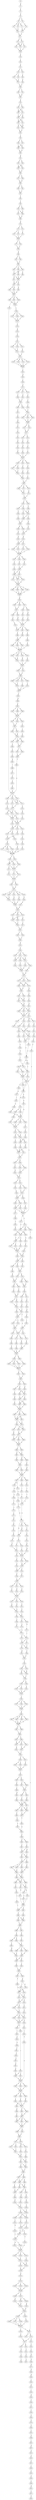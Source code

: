 strict digraph  {
	S0 -> S1 [ label = K ];
	S1 -> S2 [ label = S ];
	S2 -> S3 [ label = G ];
	S3 -> S4 [ label = P ];
	S3 -> S5 [ label = F ];
	S4 -> S6 [ label = N ];
	S4 -> S7 [ label = M ];
	S4 -> S8 [ label = H ];
	S5 -> S9 [ label = S ];
	S6 -> S10 [ label = S ];
	S7 -> S11 [ label = A ];
	S8 -> S10 [ label = S ];
	S9 -> S11 [ label = A ];
	S10 -> S12 [ label = G ];
	S11 -> S12 [ label = G ];
	S12 -> S13 [ label = S ];
	S12 -> S14 [ label = A ];
	S13 -> S15 [ label = K ];
	S13 -> S16 [ label = M ];
	S13 -> S17 [ label = T ];
	S14 -> S15 [ label = K ];
	S15 -> S18 [ label = V ];
	S16 -> S18 [ label = V ];
	S17 -> S18 [ label = V ];
	S18 -> S19 [ label = P ];
	S19 -> S20 [ label = L ];
	S20 -> S21 [ label = A ];
	S21 -> S22 [ label = T ];
	S21 -> S23 [ label = A ];
	S22 -> S24 [ label = V ];
	S22 -> S25 [ label = I ];
	S23 -> S26 [ label = L ];
	S24 -> S27 [ label = V ];
	S25 -> S27 [ label = V ];
	S26 -> S28 [ label = E ];
	S27 -> S29 [ label = V ];
	S28 -> S29 [ label = V ];
	S29 -> S30 [ label = I ];
	S29 -> S31 [ label = T ];
	S30 -> S32 [ label = D ];
	S31 -> S32 [ label = D ];
	S32 -> S33 [ label = Q ];
	S33 -> S34 [ label = S ];
	S33 -> S35 [ label = T ];
	S34 -> S36 [ label = E ];
	S34 -> S37 [ label = G ];
	S35 -> S36 [ label = E ];
	S36 -> S38 [ label = I ];
	S37 -> S39 [ label = A ];
	S37 -> S38 [ label = I ];
	S38 -> S40 [ label = K ];
	S38 -> S41 [ label = E ];
	S39 -> S40 [ label = K ];
	S40 -> S42 [ label = K ];
	S40 -> S43 [ label = M ];
	S41 -> S43 [ label = M ];
	S42 -> S44 [ label = K ];
	S43 -> S44 [ label = K ];
	S44 -> S45 [ label = V ];
	S45 -> S46 [ label = F ];
	S45 -> S47 [ label = V ];
	S46 -> S48 [ label = L ];
	S46 -> S49 [ label = M ];
	S47 -> S48 [ label = L ];
	S48 -> S50 [ label = W ];
	S49 -> S50 [ label = W ];
	S50 -> S51 [ label = R ];
	S51 -> S52 [ label = T ];
	S51 -> S53 [ label = A ];
	S52 -> S54 [ label = A ];
	S52 -> S55 [ label = K ];
	S53 -> S54 [ label = A ];
	S54 -> S56 [ label = A ];
	S55 -> S56 [ label = A ];
	S56 -> S57 [ label = L ];
	S56 -> S58 [ label = F ];
	S57 -> S59 [ label = W ];
	S58 -> S59 [ label = W ];
	S59 -> S60 [ label = A ];
	S59 -> S61 [ label = S ];
	S60 -> S62 [ label = L ];
	S61 -> S62 [ label = L ];
	S62 -> S63 [ label = T ];
	S63 -> S64 [ label = V ];
	S64 -> S65 [ label = F ];
	S64 -> S66 [ label = Y ];
	S65 -> S67 [ label = L ];
	S65 -> S68 [ label = P ];
	S66 -> S68 [ label = P ];
	S67 -> S69 [ label = G ];
	S68 -> S69 [ label = G ];
	S69 -> S70 [ label = D ];
	S70 -> S71 [ label = I ];
	S70 -> S72 [ label = L ];
	S71 -> S73 [ label = I ];
	S71 -> S74 [ label = V ];
	S72 -> S75 [ label = L ];
	S73 -> S76 [ label = L ];
	S74 -> S76 [ label = L ];
	S75 -> S76 [ label = L ];
	S76 -> S77 [ label = L ];
	S76 -> S78 [ label = I ];
	S77 -> S79 [ label = T ];
	S78 -> S79 [ label = T ];
	S79 -> S80 [ label = D ];
	S80 -> S81 [ label = V ];
	S80 -> S82 [ label = L ];
	S81 -> S83 [ label = T ];
	S82 -> S83 [ label = T ];
	S83 -> S84 [ label = V ];
	S83 -> S85 [ label = L ];
	S83 -> S86 [ label = I ];
	S84 -> S87 [ label = Y ];
	S84 -> S88 [ label = S ];
	S85 -> S87 [ label = Y ];
	S86 -> S89 [ label = H ];
	S87 -> S90 [ label = E ];
	S87 -> S91 [ label = K ];
	S88 -> S90 [ label = E ];
	S89 -> S90 [ label = E ];
	S90 -> S92 [ label = D ];
	S90 -> S93 [ label = N ];
	S91 -> S92 [ label = D ];
	S92 -> S94 [ label = H ];
	S92 -> S95 [ label = R ];
	S93 -> S96 [ label = Q ];
	S94 -> S97 [ label = W ];
	S95 -> S97 [ label = W ];
	S96 -> S97 [ label = W ];
	S97 -> S98 [ label = R ];
	S97 -> S99 [ label = V ];
	S97 -> S100 [ label = Q ];
	S98 -> S101 [ label = S ];
	S98 -> S102 [ label = G ];
	S99 -> S102 [ label = G ];
	S100 -> S102 [ label = G ];
	S101 -> S103 [ label = E ];
	S102 -> S104 [ label = E ];
	S103 -> S105 [ label = A ];
	S103 -> S106 [ label = V ];
	S103 -> S107 [ label = T ];
	S104 -> S108 [ label = T ];
	S104 -> S109 [ label = L ];
	S104 -> S110 [ label = E ];
	S105 -> S111 [ label = E ];
	S105 -> S112 [ label = V ];
	S105 -> S113 [ label = L ];
	S106 -> S114 [ label = Q ];
	S107 -> S113 [ label = L ];
	S108 -> S115 [ label = V ];
	S109 -> S115 [ label = V ];
	S110 -> S115 [ label = V ];
	S111 -> S116 [ label = S ];
	S112 -> S117 [ label = Y ];
	S113 -> S117 [ label = Y ];
	S114 -> S118 [ label = G ];
	S115 -> S119 [ label = L ];
	S116 -> S120 [ label = R ];
	S117 -> S121 [ label = S ];
	S117 -> S122 [ label = T ];
	S117 -> S123 [ label = N ];
	S118 -> S121 [ label = S ];
	S119 -> S124 [ label = Q ];
	S120 -> S125 [ label = C ];
	S121 -> S126 [ label = Y ];
	S121 -> S127 [ label = T ];
	S122 -> S126 [ label = Y ];
	S123 -> S126 [ label = Y ];
	S124 -> S128 [ label = S ];
	S125 -> S129 [ label = R ];
	S126 -> S129 [ label = R ];
	S126 -> S130 [ label = K ];
	S127 -> S129 [ label = R ];
	S128 -> S131 [ label = T ];
	S129 -> S132 [ label = S ];
	S129 -> S133 [ label = G ];
	S129 -> S134 [ label = R ];
	S130 -> S134 [ label = R ];
	S131 -> S135 [ label = F ];
	S131 -> S136 [ label = Y ];
	S131 -> S137 [ label = A ];
	S132 -> S138 [ label = A ];
	S133 -> S139 [ label = Q ];
	S134 -> S140 [ label = G ];
	S134 -> S141 [ label = E ];
	S135 -> S142 [ label = T ];
	S136 -> S142 [ label = T ];
	S137 -> S143 [ label = A ];
	S138 -> S144 [ label = V ];
	S139 -> S145 [ label = K ];
	S140 -> S146 [ label = A ];
	S141 -> S145 [ label = K ];
	S142 -> S147 [ label = S ];
	S143 -> S147 [ label = S ];
	S144 -> S148 [ label = E ];
	S145 -> S149 [ label = Q ];
	S146 -> S150 [ label = V ];
	S147 -> S151 [ label = Q ];
	S147 -> S152 [ label = T ];
	S147 -> S153 [ label = R ];
	S147 -> S154 [ label = H ];
	S148 -> S155 [ label = L ];
	S149 -> S156 [ label = S ];
	S149 -> S157 [ label = Q ];
	S149 -> S158 [ label = R ];
	S150 -> S159 [ label = K ];
	S151 -> S160 [ label = L ];
	S152 -> S160 [ label = L ];
	S153 -> S160 [ label = L ];
	S154 -> S160 [ label = L ];
	S155 -> S161 [ label = K ];
	S156 -> S161 [ label = K ];
	S157 -> S161 [ label = K ];
	S158 -> S161 [ label = K ];
	S159 -> S161 [ label = K ];
	S160 -> S162 [ label = L ];
	S161 -> S163 [ label = A ];
	S161 -> S164 [ label = V ];
	S162 -> S165 [ label = N ];
	S163 -> S166 [ label = S ];
	S163 -> S167 [ label = V ];
	S164 -> S168 [ label = L ];
	S164 -> S167 [ label = V ];
	S165 -> S169 [ label = L ];
	S166 -> S170 [ label = L ];
	S167 -> S170 [ label = L ];
	S167 -> S171 [ label = V ];
	S168 -> S170 [ label = L ];
	S169 -> S172 [ label = G ];
	S170 -> S173 [ label = R ];
	S170 -> S174 [ label = T ];
	S171 -> S175 [ label = A ];
	S172 -> S176 [ label = S ];
	S172 -> S177 [ label = Q ];
	S172 -> S178 [ label = P ];
	S173 -> S179 [ label = V ];
	S174 -> S179 [ label = V ];
	S175 -> S179 [ label = V ];
	S176 -> S180 [ label = Y ];
	S177 -> S181 [ label = A ];
	S178 -> S182 [ label = C ];
	S179 -> S183 [ label = E ];
	S179 -> S184 [ label = K ];
	S180 -> S185 [ label = S ];
	S181 -> S185 [ label = S ];
	S182 -> S186 [ label = T ];
	S183 -> S187 [ label = Q ];
	S184 -> S187 [ label = Q ];
	S185 -> S188 [ label = S ];
	S185 -> S189 [ label = P ];
	S186 -> S190 [ label = T ];
	S187 -> S191 [ label = P ];
	S187 -> S192 [ label = A ];
	S187 -> S193 [ label = G ];
	S187 -> S194 [ label = V ];
	S187 -> S195 [ label = T ];
	S188 -> S196 [ label = V ];
	S189 -> S197 [ label = S ];
	S190 -> S196 [ label = V ];
	S191 -> S198 [ label = R ];
	S192 -> S199 [ label = Q ];
	S193 -> S200 [ label = D ];
	S194 -> S201 [ label = K ];
	S195 -> S199 [ label = Q ];
	S196 -> S202 [ label = Q ];
	S196 -> S203 [ label = H ];
	S196 -> S204 [ label = R ];
	S197 -> S205 [ label = L ];
	S198 -> S206 [ label = G ];
	S199 -> S206 [ label = G ];
	S200 -> S207 [ label = D ];
	S201 -> S206 [ label = G ];
	S202 -> S208 [ label = P ];
	S203 -> S208 [ label = P ];
	S204 -> S208 [ label = P ];
	S205 -> S209 [ label = Q ];
	S206 -> S210 [ label = Q ];
	S207 -> S210 [ label = Q ];
	S208 -> S211 [ label = E ];
	S208 -> S212 [ label = Q ];
	S209 -> S213 [ label = P ];
	S210 -> S214 [ label = R ];
	S210 -> S215 [ label = H ];
	S210 -> S216 [ label = Q ];
	S211 -> S217 [ label = E ];
	S212 -> S217 [ label = E ];
	S213 -> S218 [ label = T ];
	S214 -> S219 [ label = G ];
	S215 -> S220 [ label = Y ];
	S216 -> S219 [ label = G ];
	S216 -> S221 [ label = A ];
	S217 -> S222 [ label = Y ];
	S217 -> S223 [ label = C ];
	S218 -> S225 [ label = V ];
	S219 -> S226 [ label = V ];
	S220 -> S226 [ label = V ];
	S221 -> S227 [ label = T ];
	S222 -> S228 [ label = S ];
	S223 -> S229 [ label = F ];
	S225 -> S230 [ label = P ];
	S226 -> S231 [ label = L ];
	S227 -> S231 [ label = L ];
	S228 -> S232 [ label = S ];
	S229 -> S233 [ label = N ];
	S230 -> S234 [ label = E ];
	S231 -> S235 [ label = V ];
	S231 -> S236 [ label = I ];
	S232 -> S237 [ label = I ];
	S233 -> S238 [ label = L ];
	S234 -> S239 [ label = S ];
	S235 -> S240 [ label = L ];
	S236 -> S240 [ label = L ];
	S237 -> S241 [ label = V ];
	S238 -> S241 [ label = V ];
	S239 -> S241 [ label = V ];
	S240 -> S242 [ label = W ];
	S241 -> S243 [ label = S ];
	S241 -> S244 [ label = E ];
	S241 -> S245 [ label = D ];
	S242 -> S246 [ label = G ];
	S243 -> S247 [ label = D ];
	S243 -> S248 [ label = A ];
	S244 -> S249 [ label = G ];
	S245 -> S250 [ label = V ];
	S246 -> S251 [ label = A ];
	S246 -> S252 [ label = C ];
	S246 -> S253 [ label = S ];
	S247 -> S254 [ label = V ];
	S248 -> S254 [ label = V ];
	S249 -> S255 [ label = G ];
	S250 -> S256 [ label = A ];
	S251 -> S257 [ label = A ];
	S251 -> S258 [ label = K ];
	S251 -> S259 [ label = G ];
	S252 -> S259 [ label = G ];
	S253 -> S257 [ label = A ];
	S254 -> S260 [ label = V ];
	S255 -> S261 [ label = I ];
	S256 -> S260 [ label = V ];
	S257 -> S262 [ label = L ];
	S257 -> S263 [ label = I ];
	S258 -> S264 [ label = T ];
	S259 -> S265 [ label = A ];
	S260 -> S266 [ label = L ];
	S261 -> S266 [ label = L ];
	S262 -> S267 [ label = H ];
	S263 -> S268 [ label = A ];
	S264 -> S268 [ label = A ];
	S265 -> S268 [ label = A ];
	S266 -> S269 [ label = Q ];
	S266 -> S270 [ label = E ];
	S266 -> S271 [ label = L ];
	S267 -> S272 [ label = W ];
	S268 -> S272 [ label = W ];
	S269 -> S273 [ label = D ];
	S270 -> S274 [ label = E ];
	S271 -> S273 [ label = D ];
	S272 -> S275 [ label = L ];
	S272 -> S276 [ label = Y ];
	S272 -> S277 [ label = H ];
	S273 -> S278 [ label = L ];
	S274 -> S278 [ label = L ];
	S275 -> S279 [ label = S ];
	S275 -> S280 [ label = Q ];
	S276 -> S281 [ label = P ];
	S277 -> S281 [ label = P ];
	S278 -> S282 [ label = L ];
	S278 -> S283 [ label = H ];
	S279 -> S284 [ label = R ];
	S280 -> S285 [ label = Q ];
	S281 -> S285 [ label = Q ];
	S282 -> S286 [ label = A ];
	S282 -> S287 [ label = L ];
	S283 -> S288 [ label = S ];
	S284 -> S289 [ label = F ];
	S285 -> S290 [ label = L ];
	S285 -> S291 [ label = I ];
	S286 -> S292 [ label = H ];
	S286 -> S293 [ label = Y ];
	S287 -> S294 [ label = F ];
	S288 -> S292 [ label = H ];
	S289 -> S295 [ label = T ];
	S290 -> S296 [ label = Q ];
	S291 -> S297 [ label = N ];
	S291 -> S296 [ label = Q ];
	S292 -> S298 [ label = V ];
	S292 -> S299 [ label = L ];
	S293 -> S298 [ label = V ];
	S294 -> S300 [ label = I ];
	S295 -> S301 [ label = Q ];
	S296 -> S302 [ label = R ];
	S297 -> S302 [ label = R ];
	S298 -> S303 [ label = S ];
	S299 -> S304 [ label = R ];
	S300 -> S303 [ label = S ];
	S301 -> S305 [ label = N ];
	S302 -> S306 [ label = K ];
	S302 -> S305 [ label = N ];
	S302 -> S307 [ label = R ];
	S303 -> S308 [ label = S ];
	S303 -> S309 [ label = H ];
	S304 -> S310 [ label = E ];
	S305 -> S311 [ label = K ];
	S305 -> S312 [ label = R ];
	S306 -> S311 [ label = K ];
	S307 -> S311 [ label = K ];
	S308 -> S313 [ label = K ];
	S309 -> S314 [ label = E ];
	S310 -> S313 [ label = K ];
	S311 -> S315 [ label = A ];
	S311 -> S316 [ label = D ];
	S311 -> S317 [ label = S ];
	S312 -> S318 [ label = G ];
	S313 -> S319 [ label = H ];
	S314 -> S320 [ label = R ];
	S315 -> S321 [ label = V ];
	S316 -> S322 [ label = F ];
	S316 -> S323 [ label = Y ];
	S317 -> S324 [ label = K ];
	S318 -> S325 [ label = A ];
	S319 -> S326 [ label = S ];
	S319 -> S327 [ label = P ];
	S320 -> S326 [ label = S ];
	S321 -> S328 [ label = V ];
	S322 -> S329 [ label = L ];
	S323 -> S330 [ label = I ];
	S324 -> S331 [ label = Y ];
	S325 -> S328 [ label = V ];
	S326 -> S332 [ label = Y ];
	S326 -> S333 [ label = D ];
	S327 -> S334 [ label = S ];
	S327 -> S335 [ label = C ];
	S328 -> S336 [ label = W ];
	S328 -> S337 [ label = L ];
	S329 -> S338 [ label = Y ];
	S330 -> S336 [ label = W ];
	S331 -> S339 [ label = N ];
	S332 -> S340 [ label = L ];
	S333 -> S340 [ label = L ];
	S334 -> S340 [ label = L ];
	S335 -> S340 [ label = L ];
	S336 -> S341 [ label = D ];
	S336 -> S342 [ label = E ];
	S337 -> S341 [ label = D ];
	S338 -> S343 [ label = I ];
	S339 -> S344 [ label = S ];
	S340 -> S345 [ label = R ];
	S340 -> S346 [ label = L ];
	S340 -> S347 [ label = T ];
	S341 -> S348 [ label = F ];
	S342 -> S348 [ label = F ];
	S343 -> S349 [ label = G ];
	S344 -> S350 [ label = F ];
	S345 -> S351 [ label = D ];
	S346 -> S352 [ label = F ];
	S347 -> S353 [ label = T ];
	S348 -> S354 [ label = R ];
	S348 -> S355 [ label = K ];
	S349 -> S356 [ label = H ];
	S350 -> S357 [ label = F ];
	S351 -> S358 [ label = L ];
	S352 -> S358 [ label = L ];
	S353 -> S359 [ label = I ];
	S354 -> S360 [ label = N ];
	S354 -> S361 [ label = V ];
	S355 -> S362 [ label = Y ];
	S356 -> S363 [ label = L ];
	S357 -> S364 [ label = P ];
	S357 -> S365 [ label = L ];
	S357 -> S366 [ label = V ];
	S358 -> S367 [ label = R ];
	S358 -> S368 [ label = P ];
	S359 -> S368 [ label = P ];
	S360 -> S369 [ label = L ];
	S361 -> S369 [ label = L ];
	S362 -> S370 [ label = V ];
	S362 -> S369 [ label = L ];
	S363 -> S371 [ label = F ];
	S364 -> S372 [ label = R ];
	S365 -> S373 [ label = D ];
	S365 -> S374 [ label = F ];
	S366 -> S375 [ label = R ];
	S366 -> S376 [ label = Q ];
	S367 -> S377 [ label = L ];
	S368 -> S377 [ label = L ];
	S368 -> S378 [ label = P ];
	S368 -> S379 [ label = Q ];
	S369 -> S380 [ label = L ];
	S369 -> S357 [ label = F ];
	S370 -> S357 [ label = F ];
	S371 -> S362 [ label = Y ];
	S372 -> S381 [ label = I ];
	S373 -> S382 [ label = P ];
	S374 -> S382 [ label = P ];
	S374 -> S383 [ label = A ];
	S374 -> S384 [ label = D ];
	S375 -> S385 [ label = D ];
	S375 -> S386 [ label = S ];
	S376 -> S387 [ label = R ];
	S377 -> S388 [ label = R ];
	S378 -> S388 [ label = R ];
	S379 -> S388 [ label = R ];
	S380 -> S366 [ label = V ];
	S381 -> S389 [ label = K ];
	S382 -> S390 [ label = R ];
	S382 -> S391 [ label = S ];
	S383 -> S392 [ label = I ];
	S384 -> S393 [ label = D ];
	S385 -> S394 [ label = G ];
	S386 -> S395 [ label = N ];
	S387 -> S395 [ label = N ];
	S388 -> S396 [ label = P ];
	S388 -> S397 [ label = V ];
	S388 -> S398 [ label = H ];
	S388 -> S399 [ label = Q ];
	S389 -> S400 [ label = N ];
	S390 -> S401 [ label = H ];
	S391 -> S402 [ label = D ];
	S392 -> S403 [ label = L ];
	S393 -> S404 [ label = K ];
	S393 -> S402 [ label = D ];
	S394 -> S405 [ label = P ];
	S395 -> S406 [ label = A ];
	S395 -> S407 [ label = T ];
	S395 -> S408 [ label = C ];
	S396 -> S409 [ label = P ];
	S397 -> S409 [ label = P ];
	S398 -> S409 [ label = P ];
	S399 -> S409 [ label = P ];
	S400 -> S395 [ label = N ];
	S401 -> S410 [ label = P ];
	S402 -> S411 [ label = K ];
	S402 -> S412 [ label = V ];
	S403 -> S413 [ label = D ];
	S403 -> S414 [ label = G ];
	S404 -> S415 [ label = I ];
	S405 -> S416 [ label = T ];
	S406 -> S416 [ label = T ];
	S407 -> S416 [ label = T ];
	S408 -> S417 [ label = I ];
	S409 -> S418 [ label = Q ];
	S410 -> S419 [ label = K ];
	S411 -> S420 [ label = R ];
	S412 -> S420 [ label = R ];
	S413 -> S421 [ label = L ];
	S413 -> S422 [ label = F ];
	S415 -> S420 [ label = R ];
	S416 -> S423 [ label = S ];
	S416 -> S424 [ label = L ];
	S417 -> S425 [ label = V ];
	S418 -> S426 [ label = E ];
	S418 -> S427 [ label = S ];
	S418 -> S428 [ label = K ];
	S419 -> S429 [ label = A ];
	S420 -> S430 [ label = I ];
	S420 -> S429 [ label = A ];
	S421 -> S431 [ label = R ];
	S421 -> S432 [ label = C ];
	S422 -> S433 [ label = Y ];
	S423 -> S434 [ label = D ];
	S423 -> S435 [ label = G ];
	S424 -> S435 [ label = G ];
	S425 -> S436 [ label = E ];
	S426 -> S437 [ label = V ];
	S427 -> S438 [ label = P ];
	S427 -> S439 [ label = L ];
	S428 -> S437 [ label = V ];
	S429 -> S440 [ label = L ];
	S429 -> S441 [ label = I ];
	S430 -> S441 [ label = I ];
	S431 -> S442 [ label = C ];
	S432 -> S443 [ label = P ];
	S433 -> S444 [ label = L ];
	S434 -> S445 [ label = L ];
	S435 -> S446 [ label = N ];
	S435 -> S447 [ label = A ];
	S436 -> S446 [ label = N ];
	S437 -> S448 [ label = S ];
	S437 -> S449 [ label = K ];
	S438 -> S450 [ label = R ];
	S439 -> S451 [ label = G ];
	S440 -> S452 [ label = E ];
	S441 -> S453 [ label = T ];
	S441 -> S454 [ label = K ];
	S442 -> S455 [ label = S ];
	S443 -> S456 [ label = L ];
	S444 -> S457 [ label = D ];
	S445 -> S458 [ label = P ];
	S446 -> S459 [ label = L ];
	S447 -> S460 [ label = M ];
	S448 -> S461 [ label = S ];
	S449 -> S462 [ label = R ];
	S450 -> S463 [ label = T ];
	S451 -> S464 [ label = G ];
	S452 -> S465 [ label = F ];
	S453 -> S466 [ label = E ];
	S454 -> S465 [ label = F ];
	S455 -> S467 [ label = S ];
	S456 -> S468 [ label = L ];
	S457 -> S469 [ label = N ];
	S458 -> S470 [ label = E ];
	S459 -> S471 [ label = L ];
	S459 -> S470 [ label = E ];
	S460 -> S470 [ label = E ];
	S461 -> S472 [ label = V ];
	S462 -> S473 [ label = I ];
	S463 -> S473 [ label = I ];
	S464 -> S473 [ label = I ];
	S465 -> S474 [ label = H ];
	S465 -> S475 [ label = K ];
	S466 -> S476 [ label = R ];
	S469 -> S477 [ label = R ];
	S470 -> S478 [ label = L ];
	S471 -> S478 [ label = L ];
	S472 -> S479 [ label = E ];
	S473 -> S480 [ label = L ];
	S473 -> S481 [ label = Q ];
	S473 -> S479 [ label = E ];
	S474 -> S482 [ label = L ];
	S474 -> S483 [ label = R ];
	S475 -> S484 [ label = A ];
	S476 -> S484 [ label = A ];
	S477 -> S485 [ label = R ];
	S478 -> S486 [ label = H ];
	S478 -> S487 [ label = F ];
	S479 -> S488 [ label = F ];
	S480 -> S489 [ label = Y ];
	S481 -> S490 [ label = H ];
	S482 -> S491 [ label = Q ];
	S483 -> S491 [ label = Q ];
	S484 -> S492 [ label = R ];
	S484 -> S493 [ label = E ];
	S485 -> S494 [ label = H ];
	S486 -> S495 [ label = S ];
	S486 -> S496 [ label = T ];
	S487 -> S497 [ label = F ];
	S488 -> S498 [ label = V ];
	S489 -> S499 [ label = T ];
	S490 -> S498 [ label = V ];
	S491 -> S500 [ label = A ];
	S492 -> S501 [ label = V ];
	S493 -> S502 [ label = F ];
	S494 -> S503 [ label = L ];
	S495 -> S504 [ label = T ];
	S496 -> S504 [ label = T ];
	S497 -> S505 [ label = Q ];
	S498 -> S506 [ label = A ];
	S498 -> S507 [ label = R ];
	S498 -> S508 [ label = E ];
	S499 -> S509 [ label = C ];
	S500 -> S510 [ label = P ];
	S500 -> S511 [ label = H ];
	S501 -> S512 [ label = Q ];
	S502 -> S512 [ label = Q ];
	S503 -> S513 [ label = A ];
	S504 -> S514 [ label = P ];
	S505 -> S514 [ label = P ];
	S506 -> S515 [ label = L ];
	S507 -> S515 [ label = L ];
	S508 -> S515 [ label = L ];
	S509 -> S515 [ label = L ];
	S510 -> S516 [ label = V ];
	S511 -> S517 [ label = P ];
	S512 -> S518 [ label = E ];
	S512 -> S519 [ label = T ];
	S513 -> S520 [ label = I ];
	S514 -> S521 [ label = W ];
	S514 -> S522 [ label = F ];
	S515 -> S523 [ label = E ];
	S515 -> S524 [ label = S ];
	S515 -> S525 [ label = D ];
	S515 -> S526 [ label = K ];
	S516 -> S527 [ label = Q ];
	S517 -> S528 [ label = G ];
	S518 -> S529 [ label = S ];
	S519 -> S529 [ label = S ];
	S520 -> S530 [ label = K ];
	S521 -> S531 [ label = S ];
	S521 -> S532 [ label = G ];
	S522 -> S533 [ label = I ];
	S523 -> S534 [ label = Q ];
	S524 -> S535 [ label = A ];
	S525 -> S534 [ label = Q ];
	S526 -> S536 [ label = H ];
	S527 -> S537 [ label = S ];
	S528 -> S538 [ label = Q ];
	S529 -> S537 [ label = S ];
	S529 -> S539 [ label = T ];
	S530 -> S540 [ label = V ];
	S531 -> S541 [ label = S ];
	S532 -> S541 [ label = S ];
	S533 -> S542 [ label = A ];
	S534 -> S543 [ label = L ];
	S535 -> S543 [ label = L ];
	S536 -> S543 [ label = L ];
	S537 -> S544 [ label = G ];
	S537 -> S545 [ label = P ];
	S538 -> S546 [ label = A ];
	S539 -> S545 [ label = P ];
	S540 -> S547 [ label = L ];
	S541 -> S548 [ label = V ];
	S541 -> S549 [ label = C ];
	S542 -> S549 [ label = C ];
	S543 -> S550 [ label = Q ];
	S543 -> S551 [ label = R ];
	S544 -> S552 [ label = A ];
	S545 -> S553 [ label = E ];
	S545 -> S554 [ label = S ];
	S546 -> S555 [ label = L ];
	S547 -> S556 [ label = C ];
	S548 -> S557 [ label = Q ];
	S549 -> S558 [ label = L ];
	S549 -> S559 [ label = E ];
	S550 -> S560 [ label = P ];
	S551 -> S560 [ label = P ];
	S552 -> S561 [ label = S ];
	S552 -> S562 [ label = I ];
	S553 -> S563 [ label = F ];
	S554 -> S563 [ label = F ];
	S555 -> S552 [ label = A ];
	S556 -> S564 [ label = S ];
	S557 -> S565 [ label = A ];
	S558 -> S566 [ label = C ];
	S559 -> S567 [ label = P ];
	S559 -> S566 [ label = C ];
	S560 -> S568 [ label = G ];
	S560 -> S569 [ label = D ];
	S560 -> S570 [ label = N ];
	S560 -> S571 [ label = E ];
	S561 -> S572 [ label = V ];
	S562 -> S573 [ label = R ];
	S562 -> S574 [ label = L ];
	S563 -> S562 [ label = I ];
	S563 -> S575 [ label = V ];
	S564 -> S576 [ label = G ];
	S565 -> S365 [ label = L ];
	S566 -> S577 [ label = V ];
	S566 -> S365 [ label = L ];
	S567 -> S365 [ label = L ];
	S568 -> S578 [ label = V ];
	S569 -> S579 [ label = T ];
	S570 -> S578 [ label = V ];
	S571 -> S580 [ label = I ];
	S572 -> S581 [ label = E ];
	S573 -> S582 [ label = Y ];
	S574 -> S583 [ label = K ];
	S575 -> S584 [ label = E ];
	S576 -> S585 [ label = S ];
	S577 -> S586 [ label = L ];
	S578 -> S587 [ label = L ];
	S579 -> S587 [ label = L ];
	S580 -> S587 [ label = L ];
	S581 -> S588 [ label = L ];
	S582 -> S589 [ label = V ];
	S583 -> S588 [ label = L ];
	S584 -> S590 [ label = V ];
	S585 -> S591 [ label = L ];
	S586 -> S592 [ label = S ];
	S587 -> S593 [ label = V ];
	S588 -> S594 [ label = D ];
	S589 -> S594 [ label = D ];
	S590 -> S595 [ label = S ];
	S591 -> S596 [ label = G ];
	S592 -> S597 [ label = K ];
	S593 -> S598 [ label = H ];
	S594 -> S599 [ label = L ];
	S594 -> S600 [ label = H ];
	S595 -> S594 [ label = D ];
	S596 -> S601 [ label = I ];
	S597 -> S393 [ label = D ];
	S598 -> S602 [ label = A ];
	S599 -> S603 [ label = D ];
	S599 -> S604 [ label = H ];
	S599 -> S605 [ label = A ];
	S600 -> S606 [ label = Y ];
	S601 -> S607 [ label = N ];
	S602 -> S608 [ label = L ];
	S602 -> S609 [ label = F ];
	S602 -> S610 [ label = V ];
	S603 -> S611 [ label = T ];
	S604 -> S611 [ label = T ];
	S605 -> S611 [ label = T ];
	S606 -> S611 [ label = T ];
	S607 -> S612 [ label = G ];
	S608 -> S613 [ label = L ];
	S609 -> S613 [ label = L ];
	S610 -> S613 [ label = L ];
	S611 -> S614 [ label = L ];
	S611 -> S615 [ label = Y ];
	S612 -> S616 [ label = S ];
	S613 -> S617 [ label = R ];
	S613 -> S618 [ label = Q ];
	S613 -> S619 [ label = K ];
	S614 -> S620 [ label = L ];
	S615 -> S620 [ label = L ];
	S616 -> S621 [ label = V ];
	S617 -> S622 [ label = V ];
	S618 -> S622 [ label = V ];
	S619 -> S623 [ label = I ];
	S620 -> S624 [ label = S ];
	S620 -> S625 [ label = E ];
	S621 -> S626 [ label = I ];
	S622 -> S627 [ label = V ];
	S622 -> S628 [ label = T ];
	S623 -> S629 [ label = I ];
	S624 -> S630 [ label = Q ];
	S625 -> S631 [ label = F ];
	S625 -> S632 [ label = D ];
	S626 -> S633 [ label = C ];
	S627 -> S634 [ label = D ];
	S628 -> S634 [ label = D ];
	S629 -> S635 [ label = S ];
	S630 -> S636 [ label = Q ];
	S630 -> S637 [ label = K ];
	S631 -> S638 [ label = I ];
	S632 -> S637 [ label = K ];
	S633 -> S639 [ label = S ];
	S634 -> S640 [ label = V ];
	S634 -> S641 [ label = T ];
	S634 -> S642 [ label = I ];
	S635 -> S642 [ label = I ];
	S636 -> S643 [ label = Y ];
	S637 -> S643 [ label = Y ];
	S637 -> S644 [ label = C ];
	S638 -> S645 [ label = K ];
	S639 -> S646 [ label = L ];
	S640 -> S647 [ label = T ];
	S641 -> S648 [ label = S ];
	S642 -> S647 [ label = T ];
	S643 -> S649 [ label = S ];
	S643 -> S650 [ label = T ];
	S644 -> S649 [ label = S ];
	S645 -> S651 [ label = L ];
	S646 -> S652 [ label = D ];
	S647 -> S653 [ label = V ];
	S647 -> S654 [ label = I ];
	S648 -> S655 [ label = L ];
	S649 -> S656 [ label = G ];
	S650 -> S656 [ label = G ];
	S651 -> S656 [ label = G ];
	S652 -> S657 [ label = L ];
	S653 -> S658 [ label = L ];
	S654 -> S658 [ label = L ];
	S655 -> S659 [ label = I ];
	S656 -> S660 [ label = A ];
	S656 -> S661 [ label = V ];
	S656 -> S662 [ label = D ];
	S657 -> S663 [ label = F ];
	S658 -> S664 [ label = T ];
	S659 -> S665 [ label = R ];
	S660 -> S666 [ label = V ];
	S661 -> S667 [ label = I ];
	S661 -> S666 [ label = V ];
	S662 -> S666 [ label = V ];
	S664 -> S103 [ label = E ];
	S665 -> S668 [ label = V ];
	S666 -> S669 [ label = E ];
	S666 -> S670 [ label = L ];
	S667 -> S670 [ label = L ];
	S668 -> S671 [ label = C ];
	S669 -> S672 [ label = L ];
	S669 -> S673 [ label = V ];
	S670 -> S673 [ label = V ];
	S670 -> S674 [ label = I ];
	S671 -> S675 [ label = T ];
	S672 -> S676 [ label = R ];
	S673 -> S677 [ label = K ];
	S674 -> S677 [ label = K ];
	S675 -> S678 [ label = S ];
	S676 -> S679 [ label = V ];
	S677 -> S679 [ label = V ];
	S677 -> S680 [ label = C ];
	S677 -> S681 [ label = A ];
	S678 -> S682 [ label = A ];
	S679 -> S683 [ label = Q ];
	S680 -> S683 [ label = Q ];
	S681 -> S683 [ label = Q ];
	S682 -> S103 [ label = E ];
	S683 -> S684 [ label = V ];
	S683 -> S685 [ label = I ];
	S684 -> S686 [ label = L ];
	S685 -> S686 [ label = L ];
	S685 -> S687 [ label = A ];
	S686 -> S688 [ label = A ];
	S686 -> S689 [ label = E ];
	S687 -> S690 [ label = G ];
	S688 -> S691 [ label = F ];
	S689 -> S692 [ label = L ];
	S690 -> S692 [ label = L ];
	S691 -> S693 [ label = H ];
	S692 -> S694 [ label = V ];
	S692 -> S695 [ label = Q ];
	S693 -> S696 [ label = F ];
	S694 -> S696 [ label = F ];
	S695 -> S696 [ label = F ];
	S696 -> S697 [ label = Q ];
	S696 -> S698 [ label = H ];
	S696 -> S699 [ label = P ];
	S697 -> S700 [ label = H ];
	S697 -> S701 [ label = C ];
	S698 -> S702 [ label = A ];
	S699 -> S703 [ label = I ];
	S700 -> S704 [ label = R ];
	S701 -> S705 [ label = G ];
	S702 -> S706 [ label = T ];
	S703 -> S707 [ label = I ];
	S704 -> S708 [ label = Q ];
	S705 -> S709 [ label = S ];
	S706 -> S710 [ label = T ];
	S707 -> S711 [ label = V ];
	S708 -> S712 [ label = P ];
	S709 -> S713 [ label = S ];
	S710 -> S714 [ label = A ];
	S711 -> S714 [ label = A ];
	S712 -> S715 [ label = S ];
	S713 -> S716 [ label = Q ];
	S714 -> S716 [ label = Q ];
	S715 -> S717 [ label = L ];
	S716 -> S718 [ label = Q ];
	S716 -> S719 [ label = N ];
	S716 -> S720 [ label = K ];
	S717 -> S721 [ label = N ];
	S718 -> S722 [ label = I ];
	S719 -> S723 [ label = V ];
	S720 -> S724 [ label = R ];
	S721 -> S725 [ label = A ];
	S722 -> S726 [ label = V ];
	S722 -> S727 [ label = T ];
	S723 -> S728 [ label = S ];
	S724 -> S718 [ label = Q ];
	S725 -> S729 [ label = P ];
	S726 -> S730 [ label = I ];
	S727 -> S731 [ label = L ];
	S728 -> S732 [ label = L ];
	S729 -> S733 [ label = P ];
	S730 -> S734 [ label = N ];
	S731 -> S735 [ label = D ];
	S731 -> S734 [ label = N ];
	S732 -> S736 [ label = Q ];
	S733 -> S737 [ label = A ];
	S734 -> S738 [ label = A ];
	S734 -> S739 [ label = G ];
	S735 -> S740 [ label = S ];
	S736 -> S741 [ label = M ];
	S737 -> S742 [ label = P ];
	S738 -> S743 [ label = H ];
	S739 -> S743 [ label = H ];
	S740 -> S744 [ label = A ];
	S741 -> S734 [ label = N ];
	S742 -> S731 [ label = L ];
	S743 -> S745 [ label = S ];
	S743 -> S746 [ label = T ];
	S744 -> S746 [ label = T ];
	S745 -> S747 [ label = S ];
	S746 -> S748 [ label = P ];
	S747 -> S749 [ label = L ];
	S748 -> S749 [ label = L ];
	S749 -> S750 [ label = D ];
	S749 -> S751 [ label = K ];
	S749 -> S752 [ label = Q ];
	S750 -> S753 [ label = G ];
	S751 -> S754 [ label = S ];
	S752 -> S755 [ label = R ];
	S753 -> S756 [ label = I ];
	S754 -> S756 [ label = I ];
	S755 -> S756 [ label = I ];
	S756 -> S757 [ label = V ];
	S756 -> S758 [ label = F ];
	S756 -> S759 [ label = L ];
	S757 -> S760 [ label = A ];
	S758 -> S761 [ label = S ];
	S759 -> S762 [ label = N ];
	S760 -> S763 [ label = A ];
	S761 -> S764 [ label = S ];
	S762 -> S763 [ label = A ];
	S763 -> S765 [ label = L ];
	S763 -> S766 [ label = I ];
	S764 -> S765 [ label = L ];
	S765 -> S767 [ label = T ];
	S765 -> S768 [ label = P ];
	S766 -> S769 [ label = S ];
	S767 -> S770 [ label = G ];
	S768 -> S771 [ label = N ];
	S769 -> S772 [ label = E ];
	S770 -> S773 [ label = D ];
	S771 -> S774 [ label = I ];
	S772 -> S773 [ label = D ];
	S773 -> S775 [ label = V ];
	S773 -> S774 [ label = I ];
	S774 -> S776 [ label = T ];
	S774 -> S777 [ label = I ];
	S775 -> S776 [ label = T ];
	S776 -> S778 [ label = Y ];
	S776 -> S779 [ label = F ];
	S777 -> S778 [ label = Y ];
	S778 -> S780 [ label = T ];
	S779 -> S781 [ label = M ];
	S780 -> S782 [ label = G ];
	S781 -> S782 [ label = G ];
	S782 -> S783 [ label = C ];
	S783 -> S784 [ label = G ];
	S783 -> S785 [ label = A ];
	S784 -> S786 [ label = R ];
	S785 -> S787 [ label = K ];
	S785 -> S786 [ label = R ];
	S786 -> S788 [ label = C ];
	S787 -> S788 [ label = C ];
	S788 -> S789 [ label = A ];
	S788 -> S790 [ label = G ];
	S789 -> S791 [ label = A ];
	S790 -> S792 [ label = L ];
	S790 -> S793 [ label = S ];
	S791 -> S794 [ label = E ];
	S792 -> S794 [ label = E ];
	S793 -> S794 [ label = E ];
	S794 -> S795 [ label = L ];
	S795 -> S796 [ label = D ];
	S795 -> S797 [ label = E ];
	S795 -> S798 [ label = G ];
	S796 -> S799 [ label = T ];
	S797 -> S799 [ label = T ];
	S798 -> S799 [ label = T ];
	S799 -> S800 [ label = D ];
	S800 -> S801 [ label = A ];
	S800 -> S802 [ label = E ];
	S800 -> S803 [ label = R ];
	S800 -> S804 [ label = D ];
	S801 -> S805 [ label = N ];
	S802 -> S805 [ label = N ];
	S803 -> S805 [ label = N ];
	S804 -> S805 [ label = N ];
	S805 -> S806 [ label = G ];
	S805 -> S807 [ label = K ];
	S806 -> S808 [ label = I ];
	S807 -> S808 [ label = I ];
	S808 -> S809 [ label = Y ];
	S808 -> S810 [ label = F ];
	S809 -> S811 [ label = L ];
	S809 -> S812 [ label = K ];
	S809 -> S813 [ label = S ];
	S810 -> S812 [ label = K ];
	S811 -> S814 [ label = P ];
	S812 -> S815 [ label = Q ];
	S813 -> S814 [ label = P ];
	S814 -> S816 [ label = C ];
	S815 -> S816 [ label = C ];
	S816 -> S817 [ label = Y ];
	S816 -> S818 [ label = F ];
	S817 -> S819 [ label = P ];
	S818 -> S820 [ label = S ];
	S818 -> S821 [ label = A ];
	S819 -> S822 [ label = C ];
	S820 -> S822 [ label = C ];
	S821 -> S822 [ label = C ];
	S822 -> S823 [ label = L ];
	S823 -> S824 [ label = P ];
	S823 -> S825 [ label = F ];
	S824 -> S826 [ label = H ];
	S824 -> S827 [ label = C ];
	S825 -> S828 [ label = F ];
	S826 -> S829 [ label = T ];
	S827 -> S829 [ label = T ];
	S828 -> S830 [ label = L ];
	S829 -> S831 [ label = A ];
	S829 -> S832 [ label = T ];
	S830 -> S833 [ label = M ];
	S831 -> S834 [ label = V ];
	S832 -> S835 [ label = K ];
	S833 -> S836 [ label = G ];
	S834 -> S837 [ label = R ];
	S834 -> S838 [ label = K ];
	S835 -> S838 [ label = K ];
	S836 -> S838 [ label = K ];
	S837 -> S839 [ label = R ];
	S838 -> S840 [ label = I ];
	S838 -> S839 [ label = R ];
	S838 -> S841 [ label = K ];
	S839 -> S842 [ label = Y ];
	S840 -> S842 [ label = Y ];
	S841 -> S843 [ label = F ];
	S842 -> S844 [ label = Y ];
	S843 -> S845 [ label = F ];
	S844 -> S846 [ label = R ];
	S845 -> S847 [ label = F ];
	S846 -> S848 [ label = P ];
	S847 -> S846 [ label = R ];
	S848 -> S849 [ label = G ];
	S848 -> S850 [ label = A ];
	S849 -> S851 [ label = V ];
	S850 -> S852 [ label = L ];
	S851 -> S853 [ label = L ];
	S852 -> S854 [ label = M ];
	S852 -> S853 [ label = L ];
	S853 -> S855 [ label = R ];
	S853 -> S856 [ label = T ];
	S854 -> S856 [ label = T ];
	S855 -> S857 [ label = V ];
	S856 -> S858 [ label = I ];
	S856 -> S857 [ label = V ];
	S857 -> S859 [ label = C ];
	S857 -> S860 [ label = K ];
	S857 -> S861 [ label = V ];
	S858 -> S862 [ label = A ];
	S859 -> S863 [ label = G ];
	S860 -> S864 [ label = D ];
	S861 -> S863 [ label = G ];
	S862 -> S864 [ label = D ];
	S863 -> S865 [ label = Q ];
	S863 -> S866 [ label = G ];
	S864 -> S866 [ label = G ];
	S865 -> S867 [ label = G ];
	S866 -> S868 [ label = L ];
	S866 -> S869 [ label = D ];
	S866 -> S867 [ label = G ];
	S867 -> S870 [ label = S ];
	S867 -> S871 [ label = H ];
	S868 -> S870 [ label = S ];
	S869 -> S872 [ label = C ];
	S870 -> S873 [ label = S ];
	S870 -> S874 [ label = K ];
	S871 -> S875 [ label = N ];
	S872 -> S876 [ label = E ];
	S873 -> S877 [ label = Q ];
	S874 -> S878 [ label = V ];
	S875 -> S878 [ label = V ];
	S876 -> S879 [ label = L ];
	S877 -> S878 [ label = V ];
	S878 -> S880 [ label = C ];
	S878 -> S881 [ label = S ];
	S879 -> S880 [ label = C ];
	S880 -> S882 [ label = V ];
	S881 -> S883 [ label = I ];
	S882 -> S884 [ label = Q ];
	S882 -> S885 [ label = H ];
	S883 -> S884 [ label = Q ];
	S884 -> S886 [ label = V ];
	S885 -> S886 [ label = V ];
	S886 -> S887 [ label = P ];
	S886 -> S888 [ label = G ];
	S887 -> S889 [ label = P ];
	S888 -> S890 [ label = S ];
	S889 -> S891 [ label = V ];
	S890 -> S892 [ label = K ];
	S890 -> S893 [ label = E ];
	S891 -> S894 [ label = L ];
	S892 -> S895 [ label = V ];
	S893 -> S894 [ label = L ];
	S894 -> S896 [ label = L ];
	S894 -> S897 [ label = V ];
	S894 -> S898 [ label = I ];
	S895 -> S899 [ label = M ];
	S896 -> S900 [ label = Q ];
	S897 -> S900 [ label = Q ];
	S898 -> S901 [ label = E ];
	S899 -> S901 [ label = E ];
	S900 -> S902 [ label = Q ];
	S900 -> S903 [ label = K ];
	S901 -> S903 [ label = K ];
	S902 -> S904 [ label = V ];
	S903 -> S905 [ label = I ];
	S904 -> S906 [ label = L ];
	S905 -> S906 [ label = L ];
	S906 -> S907 [ label = E ];
	S906 -> S908 [ label = L ];
	S907 -> S909 [ label = A ];
	S908 -> S910 [ label = N ];
	S909 -> S911 [ label = P ];
	S910 -> S912 [ label = I ];
	S910 -> S913 [ label = M ];
	S911 -> S914 [ label = P ];
	S911 -> S915 [ label = A ];
	S912 -> S916 [ label = S ];
	S912 -> S911 [ label = P ];
	S913 -> S911 [ label = P ];
	S914 -> S917 [ label = D ];
	S914 -> S918 [ label = E ];
	S915 -> S917 [ label = D ];
	S916 -> S914 [ label = P ];
	S917 -> S919 [ label = Q ];
	S917 -> S920 [ label = W ];
	S918 -> S921 [ label = L ];
	S919 -> S922 [ label = L ];
	S920 -> S922 [ label = L ];
	S921 -> S923 [ label = P ];
	S922 -> S924 [ label = H ];
	S922 -> S925 [ label = S ];
	S922 -> S926 [ label = N ];
	S923 -> S925 [ label = S ];
	S924 -> S927 [ label = R ];
	S925 -> S927 [ label = R ];
	S925 -> S928 [ label = K ];
	S926 -> S927 [ label = R ];
	S927 -> S929 [ label = S ];
	S927 -> S930 [ label = V ];
	S928 -> S931 [ label = I ];
	S929 -> S932 [ label = T ];
	S930 -> S933 [ label = I ];
	S931 -> S934 [ label = V ];
	S932 -> S935 [ label = G ];
	S933 -> S936 [ label = A ];
	S933 -> S937 [ label = V ];
	S934 -> S938 [ label = G ];
	S935 -> S939 [ label = E ];
	S936 -> S940 [ label = P ];
	S937 -> S940 [ label = P ];
	S938 -> S940 [ label = P ];
	S939 -> S941 [ label = V ];
	S940 -> S942 [ label = G ];
	S940 -> S943 [ label = P ];
	S940 -> S944 [ label = S ];
	S941 -> S945 [ label = C ];
	S942 -> S946 [ label = S ];
	S943 -> S946 [ label = S ];
	S944 -> S946 [ label = S ];
	S945 -> S947 [ label = S ];
	S946 -> S948 [ label = E ];
	S946 -> S949 [ label = D ];
	S946 -> S950 [ label = G ];
	S947 -> S951 [ label = P ];
	S948 -> S952 [ label = V ];
	S949 -> S953 [ label = R ];
	S950 -> S954 [ label = I ];
	S951 -> S955 [ label = A ];
	S952 -> S956 [ label = K ];
	S952 -> S957 [ label = T ];
	S953 -> S957 [ label = T ];
	S954 -> S957 [ label = T ];
	S955 -> S936 [ label = A ];
	S956 -> S958 [ label = Q ];
	S957 -> S959 [ label = Y ];
	S957 -> S960 [ label = F ];
	S958 -> S961 [ label = V ];
	S959 -> S962 [ label = G ];
	S960 -> S962 [ label = G ];
	S961 -> S963 [ label = Q ];
	S962 -> S964 [ label = L ];
	S962 -> S963 [ label = Q ];
	S962 -> S965 [ label = M ];
	S963 -> S966 [ label = V ];
	S964 -> S966 [ label = V ];
	S965 -> S966 [ label = V ];
	S966 -> S967 [ label = A ];
	S966 -> S968 [ label = V ];
	S967 -> S969 [ label = A ];
	S968 -> S969 [ label = A ];
	S969 -> S970 [ label = R ];
	S969 -> S971 [ label = D ];
	S970 -> S972 [ label = K ];
	S971 -> S973 [ label = V ];
	S971 -> S974 [ label = T ];
	S971 -> S975 [ label = L ];
	S972 -> S976 [ label = I ];
	S973 -> S977 [ label = L ];
	S974 -> S978 [ label = C ];
	S975 -> S977 [ label = L ];
	S976 -> S979 [ label = H ];
	S977 -> S979 [ label = H ];
	S978 -> S980 [ label = Y ];
	S979 -> S981 [ label = A ];
	S979 -> S982 [ label = S ];
	S980 -> S982 [ label = S ];
	S981 -> S983 [ label = L ];
	S981 -> S984 [ label = F ];
	S982 -> S983 [ label = L ];
	S983 -> S985 [ label = L ];
	S984 -> S985 [ label = L ];
	S985 -> S986 [ label = S ];
	S985 -> S987 [ label = A ];
	S986 -> S988 [ label = L ];
	S986 -> S989 [ label = N ];
	S987 -> S990 [ label = A ];
	S987 -> S988 [ label = L ];
	S988 -> S991 [ label = P ];
	S988 -> S992 [ label = N ];
	S989 -> S991 [ label = P ];
	S990 -> S993 [ label = C ];
	S991 -> S994 [ label = R ];
	S991 -> S995 [ label = S ];
	S992 -> S996 [ label = G ];
	S993 -> S996 [ label = G ];
	S994 -> S997 [ label = K ];
	S995 -> S998 [ label = N ];
	S996 -> S999 [ label = A ];
	S997 -> S1000 [ label = E ];
	S998 -> S1001 [ label = Y ];
	S999 -> S1002 [ label = P ];
	S1000 -> S1003 [ label = V ];
	S1001 -> S1004 [ label = C ];
	S1002 -> S1004 [ label = C ];
	S1003 -> S1005 [ label = V ];
	S1004 -> S1005 [ label = V ];
	S1004 -> S1006 [ label = L ];
	S1005 -> S1007 [ label = V ];
	S1005 -> S1008 [ label = L ];
	S1006 -> S1009 [ label = T ];
	S1006 -> S1008 [ label = L ];
	S1007 -> S1010 [ label = T ];
	S1008 -> S1011 [ label = K ];
	S1009 -> S1012 [ label = L ];
	S1010 -> S1013 [ label = V ];
	S1011 -> S1013 [ label = V ];
	S1011 -> S1014 [ label = I ];
	S1012 -> S1015 [ label = R ];
	S1013 -> S1016 [ label = R ];
	S1013 -> S1017 [ label = Q ];
	S1014 -> S1017 [ label = Q ];
	S1015 -> S1018 [ label = S ];
	S1016 -> S1019 [ label = S ];
	S1017 -> S1018 [ label = S ];
	S1018 -> S1020 [ label = L ];
	S1018 -> S1021 [ label = H ];
	S1019 -> S1022 [ label = F ];
	S1020 -> S1022 [ label = F ];
	S1021 -> S1022 [ label = F ];
	S1022 -> S1023 [ label = L ];
	S1022 -> S1024 [ label = V ];
	S1022 -> S1025 [ label = Q ];
	S1023 -> S1026 [ label = C ];
	S1024 -> S1027 [ label = L ];
	S1025 -> S1027 [ label = L ];
	S1026 -> S1028 [ label = D ];
	S1027 -> S1029 [ label = E ];
	S1027 -> S1028 [ label = D ];
	S1028 -> S1030 [ label = E ];
	S1029 -> S1030 [ label = E ];
	S1030 -> S1031 [ label = N ];
	S1031 -> S1032 [ label = S ];
	S1032 -> S1033 [ label = L ];
	S1032 -> S1034 [ label = Y ];
	S1032 -> S1035 [ label = I ];
	S1033 -> S1036 [ label = P ];
	S1034 -> S1036 [ label = P ];
	S1035 -> S1036 [ label = P ];
	S1036 -> S1037 [ label = L ];
	S1036 -> S1038 [ label = F ];
	S1037 -> S1039 [ label = A ];
	S1037 -> S1040 [ label = Q ];
	S1038 -> S1041 [ label = G ];
	S1039 -> S1042 [ label = R ];
	S1040 -> S1043 [ label = Q ];
	S1041 -> S1043 [ label = Q ];
	S1042 -> S1044 [ label = D ];
	S1043 -> S1044 [ label = D ];
	S1044 -> S1045 [ label = F ];
	S1044 -> S1046 [ label = L ];
	S1045 -> S1047 [ label = T ];
	S1045 -> S1048 [ label = L ];
	S1045 -> S1049 [ label = C ];
	S1046 -> S1050 [ label = S ];
	S1047 -> S1051 [ label = L ];
	S1048 -> S1051 [ label = L ];
	S1049 -> S1051 [ label = L ];
	S1050 -> S1051 [ label = L ];
	S1051 -> S403 [ label = L ];
	S1051 -> S1052 [ label = I ];
	S1052 -> S1053 [ label = S ];
	S1053 -> S421 [ label = L ];
}
